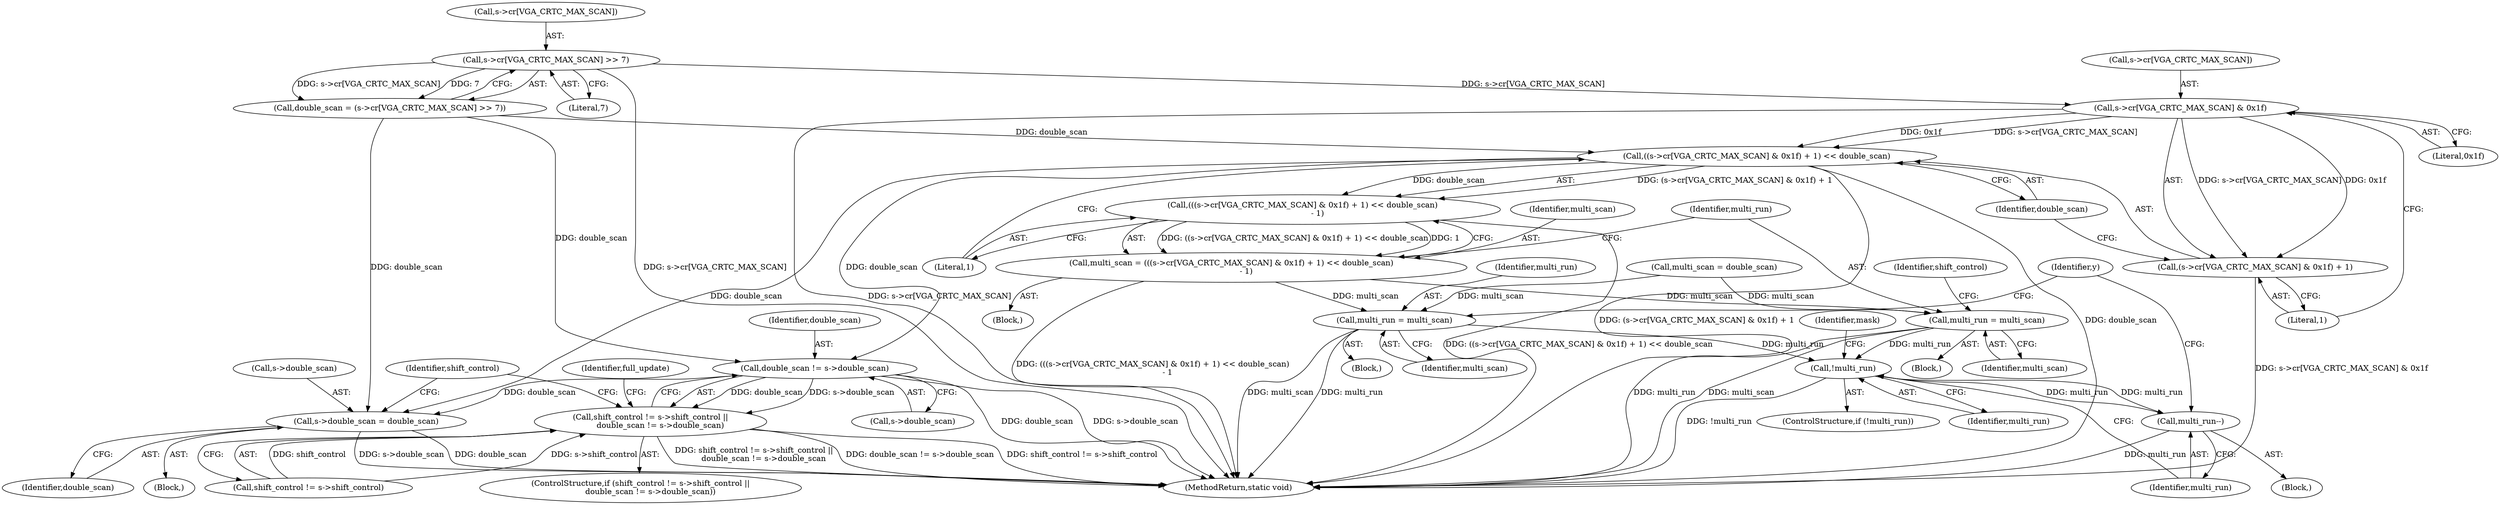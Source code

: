 digraph "0_qemu_bfc56535f793c557aa754c50213fc5f882e6482d@array" {
"1000202" [label="(Call,s->cr[VGA_CRTC_MAX_SCAN] & 0x1f)"];
"1000185" [label="(Call,s->cr[VGA_CRTC_MAX_SCAN] >> 7)"];
"1000200" [label="(Call,((s->cr[VGA_CRTC_MAX_SCAN] & 0x1f) + 1) << double_scan)"];
"1000199" [label="(Call,(((s->cr[VGA_CRTC_MAX_SCAN] & 0x1f) + 1) << double_scan)\n            - 1)"];
"1000197" [label="(Call,multi_scan = (((s->cr[VGA_CRTC_MAX_SCAN] & 0x1f) + 1) << double_scan)\n            - 1)"];
"1000217" [label="(Call,multi_run = multi_scan)"];
"1000869" [label="(Call,!multi_run)"];
"1000899" [label="(Call,multi_run--)"];
"1000894" [label="(Call,multi_run = multi_scan)"];
"1000227" [label="(Call,double_scan != s->double_scan)"];
"1000221" [label="(Call,shift_control != s->shift_control ||\n        double_scan != s->double_scan)"];
"1000241" [label="(Call,s->double_scan = double_scan)"];
"1000201" [label="(Call,(s->cr[VGA_CRTC_MAX_SCAN] & 0x1f) + 1)"];
"1000185" [label="(Call,s->cr[VGA_CRTC_MAX_SCAN] >> 7)"];
"1000217" [label="(Call,multi_run = multi_scan)"];
"1000869" [label="(Call,!multi_run)"];
"1000219" [label="(Identifier,multi_scan)"];
"1000198" [label="(Identifier,multi_scan)"];
"1000197" [label="(Call,multi_scan = (((s->cr[VGA_CRTC_MAX_SCAN] & 0x1f) + 1) << double_scan)\n            - 1)"];
"1000245" [label="(Identifier,double_scan)"];
"1000191" [label="(Literal,7)"];
"1000111" [label="(Block,)"];
"1000868" [label="(ControlStructure,if (!multi_run))"];
"1000895" [label="(Identifier,multi_run)"];
"1000201" [label="(Call,(s->cr[VGA_CRTC_MAX_SCAN] & 0x1f) + 1)"];
"1000894" [label="(Call,multi_run = multi_scan)"];
"1000870" [label="(Identifier,multi_run)"];
"1000199" [label="(Call,(((s->cr[VGA_CRTC_MAX_SCAN] & 0x1f) + 1) << double_scan)\n            - 1)"];
"1000232" [label="(Block,)"];
"1000214" [label="(Call,multi_scan = double_scan)"];
"1000203" [label="(Call,s->cr[VGA_CRTC_MAX_SCAN])"];
"1000211" [label="(Literal,1)"];
"1000209" [label="(Literal,1)"];
"1000229" [label="(Call,s->double_scan)"];
"1000939" [label="(MethodReturn,static void)"];
"1000899" [label="(Call,multi_run--)"];
"1000200" [label="(Call,((s->cr[VGA_CRTC_MAX_SCAN] & 0x1f) + 1) << double_scan)"];
"1000242" [label="(Call,s->double_scan)"];
"1000196" [label="(Block,)"];
"1000210" [label="(Identifier,double_scan)"];
"1000873" [label="(Identifier,mask)"];
"1000898" [label="(Block,)"];
"1000871" [label="(Block,)"];
"1000222" [label="(Call,shift_control != s->shift_control)"];
"1000241" [label="(Call,s->double_scan = double_scan)"];
"1000186" [label="(Call,s->cr[VGA_CRTC_MAX_SCAN])"];
"1000208" [label="(Literal,0x1f)"];
"1000903" [label="(Identifier,y)"];
"1000220" [label="(ControlStructure,if (shift_control != s->shift_control ||\n        double_scan != s->double_scan))"];
"1000896" [label="(Identifier,multi_scan)"];
"1000227" [label="(Call,double_scan != s->double_scan)"];
"1000218" [label="(Identifier,multi_run)"];
"1000183" [label="(Call,double_scan = (s->cr[VGA_CRTC_MAX_SCAN] >> 7))"];
"1000223" [label="(Identifier,shift_control)"];
"1000900" [label="(Identifier,multi_run)"];
"1000221" [label="(Call,shift_control != s->shift_control ||\n        double_scan != s->double_scan)"];
"1000228" [label="(Identifier,double_scan)"];
"1000234" [label="(Identifier,full_update)"];
"1000202" [label="(Call,s->cr[VGA_CRTC_MAX_SCAN] & 0x1f)"];
"1000248" [label="(Identifier,shift_control)"];
"1000202" -> "1000201"  [label="AST: "];
"1000202" -> "1000208"  [label="CFG: "];
"1000203" -> "1000202"  [label="AST: "];
"1000208" -> "1000202"  [label="AST: "];
"1000209" -> "1000202"  [label="CFG: "];
"1000202" -> "1000939"  [label="DDG: s->cr[VGA_CRTC_MAX_SCAN]"];
"1000202" -> "1000200"  [label="DDG: s->cr[VGA_CRTC_MAX_SCAN]"];
"1000202" -> "1000200"  [label="DDG: 0x1f"];
"1000202" -> "1000201"  [label="DDG: s->cr[VGA_CRTC_MAX_SCAN]"];
"1000202" -> "1000201"  [label="DDG: 0x1f"];
"1000185" -> "1000202"  [label="DDG: s->cr[VGA_CRTC_MAX_SCAN]"];
"1000185" -> "1000183"  [label="AST: "];
"1000185" -> "1000191"  [label="CFG: "];
"1000186" -> "1000185"  [label="AST: "];
"1000191" -> "1000185"  [label="AST: "];
"1000183" -> "1000185"  [label="CFG: "];
"1000185" -> "1000939"  [label="DDG: s->cr[VGA_CRTC_MAX_SCAN]"];
"1000185" -> "1000183"  [label="DDG: s->cr[VGA_CRTC_MAX_SCAN]"];
"1000185" -> "1000183"  [label="DDG: 7"];
"1000200" -> "1000199"  [label="AST: "];
"1000200" -> "1000210"  [label="CFG: "];
"1000201" -> "1000200"  [label="AST: "];
"1000210" -> "1000200"  [label="AST: "];
"1000211" -> "1000200"  [label="CFG: "];
"1000200" -> "1000939"  [label="DDG: (s->cr[VGA_CRTC_MAX_SCAN] & 0x1f) + 1"];
"1000200" -> "1000939"  [label="DDG: double_scan"];
"1000200" -> "1000199"  [label="DDG: (s->cr[VGA_CRTC_MAX_SCAN] & 0x1f) + 1"];
"1000200" -> "1000199"  [label="DDG: double_scan"];
"1000183" -> "1000200"  [label="DDG: double_scan"];
"1000200" -> "1000227"  [label="DDG: double_scan"];
"1000200" -> "1000241"  [label="DDG: double_scan"];
"1000199" -> "1000197"  [label="AST: "];
"1000199" -> "1000211"  [label="CFG: "];
"1000211" -> "1000199"  [label="AST: "];
"1000197" -> "1000199"  [label="CFG: "];
"1000199" -> "1000939"  [label="DDG: ((s->cr[VGA_CRTC_MAX_SCAN] & 0x1f) + 1) << double_scan"];
"1000199" -> "1000197"  [label="DDG: ((s->cr[VGA_CRTC_MAX_SCAN] & 0x1f) + 1) << double_scan"];
"1000199" -> "1000197"  [label="DDG: 1"];
"1000197" -> "1000196"  [label="AST: "];
"1000198" -> "1000197"  [label="AST: "];
"1000218" -> "1000197"  [label="CFG: "];
"1000197" -> "1000939"  [label="DDG: (((s->cr[VGA_CRTC_MAX_SCAN] & 0x1f) + 1) << double_scan)\n            - 1"];
"1000197" -> "1000217"  [label="DDG: multi_scan"];
"1000197" -> "1000894"  [label="DDG: multi_scan"];
"1000217" -> "1000111"  [label="AST: "];
"1000217" -> "1000219"  [label="CFG: "];
"1000218" -> "1000217"  [label="AST: "];
"1000219" -> "1000217"  [label="AST: "];
"1000223" -> "1000217"  [label="CFG: "];
"1000217" -> "1000939"  [label="DDG: multi_scan"];
"1000217" -> "1000939"  [label="DDG: multi_run"];
"1000214" -> "1000217"  [label="DDG: multi_scan"];
"1000217" -> "1000869"  [label="DDG: multi_run"];
"1000869" -> "1000868"  [label="AST: "];
"1000869" -> "1000870"  [label="CFG: "];
"1000870" -> "1000869"  [label="AST: "];
"1000873" -> "1000869"  [label="CFG: "];
"1000900" -> "1000869"  [label="CFG: "];
"1000869" -> "1000939"  [label="DDG: !multi_run"];
"1000894" -> "1000869"  [label="DDG: multi_run"];
"1000899" -> "1000869"  [label="DDG: multi_run"];
"1000869" -> "1000899"  [label="DDG: multi_run"];
"1000899" -> "1000898"  [label="AST: "];
"1000899" -> "1000900"  [label="CFG: "];
"1000900" -> "1000899"  [label="AST: "];
"1000903" -> "1000899"  [label="CFG: "];
"1000899" -> "1000939"  [label="DDG: multi_run"];
"1000894" -> "1000871"  [label="AST: "];
"1000894" -> "1000896"  [label="CFG: "];
"1000895" -> "1000894"  [label="AST: "];
"1000896" -> "1000894"  [label="AST: "];
"1000903" -> "1000894"  [label="CFG: "];
"1000894" -> "1000939"  [label="DDG: multi_run"];
"1000894" -> "1000939"  [label="DDG: multi_scan"];
"1000214" -> "1000894"  [label="DDG: multi_scan"];
"1000227" -> "1000221"  [label="AST: "];
"1000227" -> "1000229"  [label="CFG: "];
"1000228" -> "1000227"  [label="AST: "];
"1000229" -> "1000227"  [label="AST: "];
"1000221" -> "1000227"  [label="CFG: "];
"1000227" -> "1000939"  [label="DDG: double_scan"];
"1000227" -> "1000939"  [label="DDG: s->double_scan"];
"1000227" -> "1000221"  [label="DDG: double_scan"];
"1000227" -> "1000221"  [label="DDG: s->double_scan"];
"1000183" -> "1000227"  [label="DDG: double_scan"];
"1000227" -> "1000241"  [label="DDG: double_scan"];
"1000221" -> "1000220"  [label="AST: "];
"1000221" -> "1000222"  [label="CFG: "];
"1000222" -> "1000221"  [label="AST: "];
"1000234" -> "1000221"  [label="CFG: "];
"1000248" -> "1000221"  [label="CFG: "];
"1000221" -> "1000939"  [label="DDG: shift_control != s->shift_control ||\n        double_scan != s->double_scan"];
"1000221" -> "1000939"  [label="DDG: double_scan != s->double_scan"];
"1000221" -> "1000939"  [label="DDG: shift_control != s->shift_control"];
"1000222" -> "1000221"  [label="DDG: shift_control"];
"1000222" -> "1000221"  [label="DDG: s->shift_control"];
"1000241" -> "1000232"  [label="AST: "];
"1000241" -> "1000245"  [label="CFG: "];
"1000242" -> "1000241"  [label="AST: "];
"1000245" -> "1000241"  [label="AST: "];
"1000248" -> "1000241"  [label="CFG: "];
"1000241" -> "1000939"  [label="DDG: s->double_scan"];
"1000241" -> "1000939"  [label="DDG: double_scan"];
"1000183" -> "1000241"  [label="DDG: double_scan"];
"1000201" -> "1000209"  [label="CFG: "];
"1000209" -> "1000201"  [label="AST: "];
"1000210" -> "1000201"  [label="CFG: "];
"1000201" -> "1000939"  [label="DDG: s->cr[VGA_CRTC_MAX_SCAN] & 0x1f"];
}
